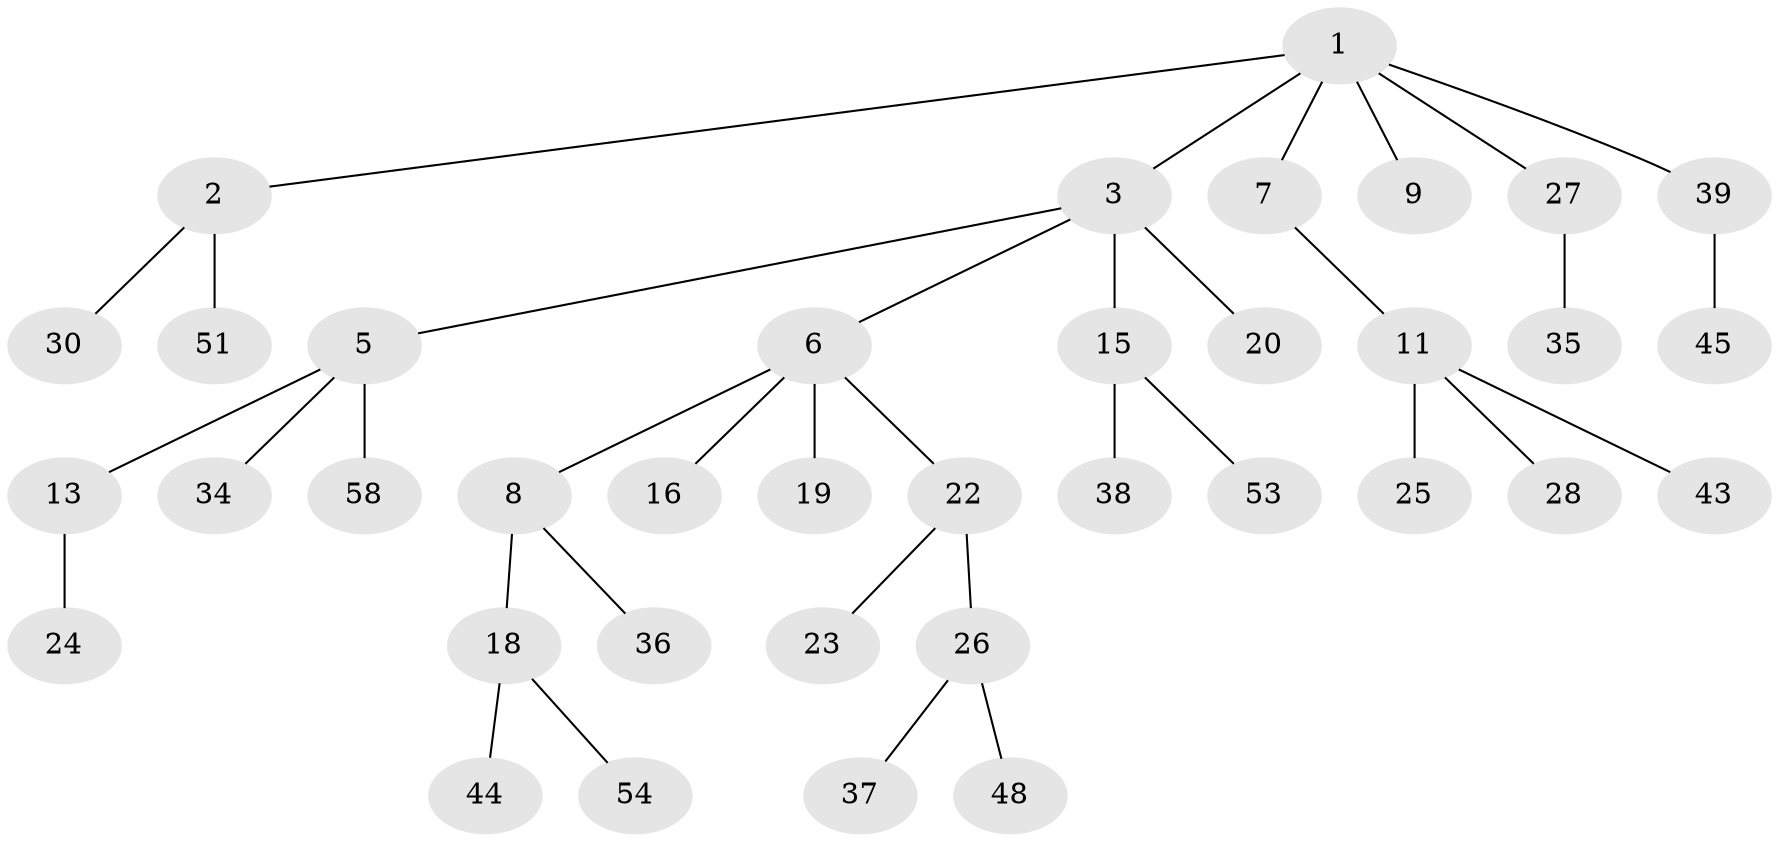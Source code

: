 // original degree distribution, {7: 0.017241379310344827, 4: 0.1206896551724138, 3: 0.13793103448275862, 2: 0.22413793103448276, 1: 0.5}
// Generated by graph-tools (version 1.1) at 2025/11/02/27/25 16:11:28]
// undirected, 37 vertices, 36 edges
graph export_dot {
graph [start="1"]
  node [color=gray90,style=filled];
  1 [super="+10"];
  2 [super="+47"];
  3 [super="+4"];
  5 [super="+12"];
  6 [super="+14"];
  7;
  8;
  9;
  11 [super="+17"];
  13 [super="+21"];
  15 [super="+32"];
  16 [super="+50"];
  18 [super="+40"];
  19;
  20 [super="+46"];
  22 [super="+49"];
  23 [super="+41"];
  24 [super="+29"];
  25 [super="+42"];
  26 [super="+33"];
  27 [super="+31"];
  28 [super="+55"];
  30;
  34 [super="+57"];
  35;
  36 [super="+56"];
  37;
  38;
  39 [super="+52"];
  43;
  44;
  45;
  48;
  51;
  53;
  54;
  58;
  1 -- 2;
  1 -- 3;
  1 -- 7;
  1 -- 9;
  1 -- 27;
  1 -- 39;
  2 -- 30;
  2 -- 51;
  3 -- 15;
  3 -- 20;
  3 -- 5;
  3 -- 6;
  5 -- 13;
  5 -- 34;
  5 -- 58;
  6 -- 8;
  6 -- 16;
  6 -- 19;
  6 -- 22;
  7 -- 11;
  8 -- 18;
  8 -- 36;
  11 -- 25;
  11 -- 43;
  11 -- 28;
  13 -- 24;
  15 -- 38;
  15 -- 53;
  18 -- 54;
  18 -- 44;
  22 -- 23;
  22 -- 26;
  26 -- 48;
  26 -- 37;
  27 -- 35;
  39 -- 45;
}
